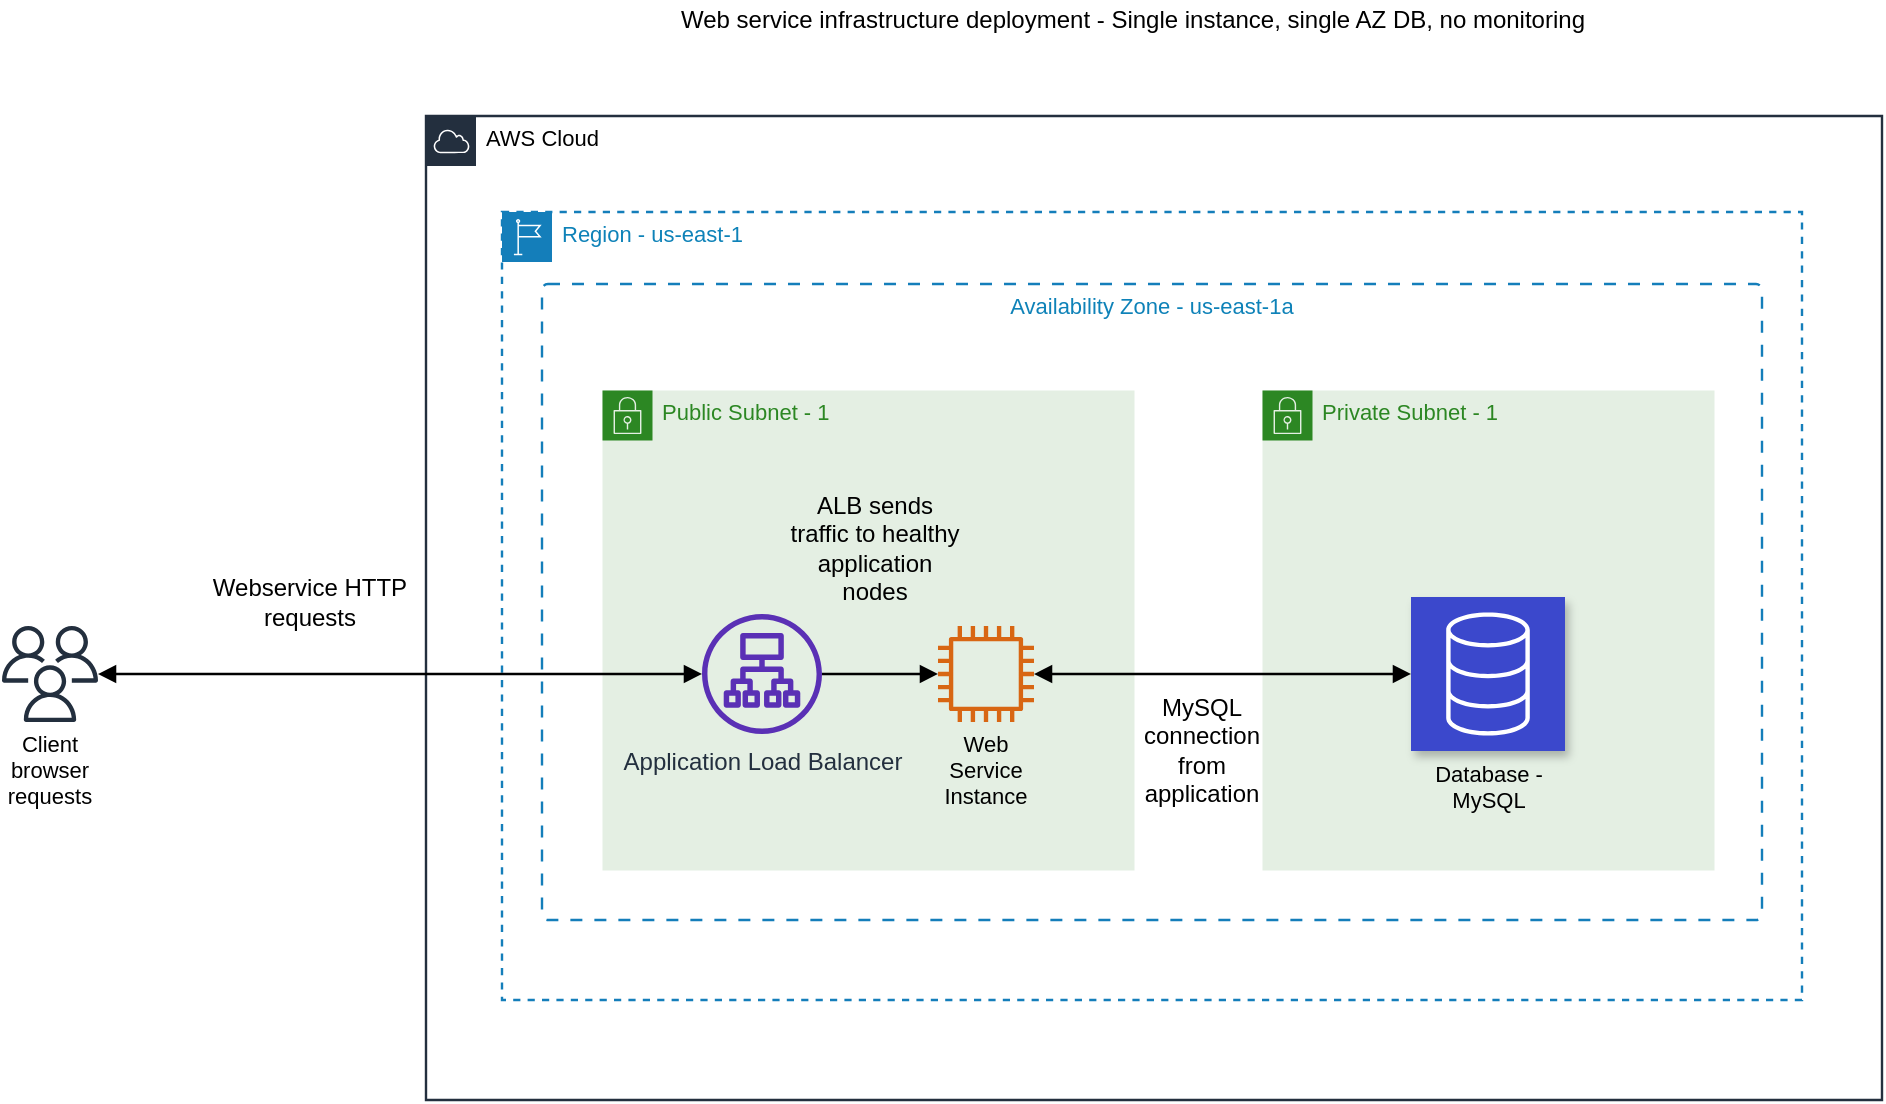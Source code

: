 <mxfile version="12.4.3" type="device" pages="1"><diagram id="5lA9Y8fjclS4xqxtMnDO" name="Page-1"><mxGraphModel dx="2526" dy="795" grid="1" gridSize="10" guides="1" tooltips="1" connect="1" arrows="1" fold="1" page="1" pageScale="1" pageWidth="1100" pageHeight="850" math="0" shadow="0"><root><mxCell id="0"/><mxCell id="1" parent="0"/><mxCell id="aZbCU3fU4vwy8f71Hsn_-1" value="&lt;span&gt; &lt;/span&gt;&lt;span&gt; &lt;/span&gt;&lt;span&gt; &lt;/span&gt;" style="text;html=1;align=center;verticalAlign=middle;resizable=0;points=[];;autosize=1;" parent="1" vertex="1"><mxGeometry x="411" y="170" width="20" height="10" as="geometry"/></mxCell><mxCell id="aZbCU3fU4vwy8f71Hsn_-2" value="AWS Cloud" style="html=1;whiteSpace=wrap;shape=mxgraph.aws4.group;grIcon=mxgraph.aws4.group_aws_cloud;verticalAlign=top;align=left;spacingLeft=30;fillOpacity=100;fontSize=11;spacing=0;strokeColor=#232f3e;strokeOpacity=100;rounded=1;absoluteArcSize=1;arcSize=6;fillColor=#ffffff;strokeWidth=1.2;" parent="1" vertex="1"><mxGeometry x="192" y="168" width="728" height="492" as="geometry"/></mxCell><mxCell id="aZbCU3fU4vwy8f71Hsn_-3" value="Region - us-east-1" style="html=1;whiteSpace=wrap;shape=mxgraph.aws4.group;grIcon=mxgraph.aws4.group_region;verticalAlign=top;align=left;spacingLeft=30;fillColor=none;fillOpacity=100;dashed=1;fontColor=#0E82B8;fontSize=11;spacing=0;strokeColor=#147eba;strokeOpacity=100;rounded=1;absoluteArcSize=1;arcSize=6;strokeWidth=1.2;" parent="1" vertex="1"><mxGeometry x="230" y="216" width="650" height="394" as="geometry"/></mxCell><mxCell id="aZbCU3fU4vwy8f71Hsn_-4" value="Availability Zone - us-east-1a" style="html=1;whiteSpace=wrap;verticalAlign=top;fillColor=none;fillOpacity=100;dashed=1;dashPattern=5 5;fontColor=#0E82B8;fontSize=11;spacing=0;strokeColor=#147eba;strokeOpacity=100;rounded=1;absoluteArcSize=1;arcSize=6;strokeWidth=1.2;" parent="1" vertex="1"><mxGeometry x="250" y="252" width="610" height="318" as="geometry"/></mxCell><mxCell id="aZbCU3fU4vwy8f71Hsn_-5" value="Public Subnet - 1" style="html=1;whiteSpace=wrap;shape=mxgraph.aws4.group;grIcon=mxgraph.aws4.group_security_group;grStroke=0;verticalAlign=top;align=left;spacingLeft=30;fillOpacity=100;fillColor=#E4EFE3;strokeColor=#2C8723;fontColor=#2C8723;fontSize=11;spacing=0;strokeOpacity=100;rounded=1;absoluteArcSize=1;arcSize=6;strokeWidth=0;" parent="1" vertex="1"><mxGeometry x="280" y="305" width="266" height="240" as="geometry"/></mxCell><mxCell id="aZbCU3fU4vwy8f71Hsn_-6" value="Web Service Instance" style="html=1;whiteSpace=wrap;shape=mxgraph.aws4.instance2;labelPosition=center;verticalLabelPosition=bottom;align=center;verticalAlign=top;strokeColor=none;fontSize=11;spacing=0;strokeOpacity=100;rounded=1;absoluteArcSize=1;arcSize=6;fillColor=#d86613;strokeWidth=1.2;" parent="1" vertex="1"><mxGeometry x="444" y="423" width="56" height="48" as="geometry"/></mxCell><mxCell id="aZbCU3fU4vwy8f71Hsn_-9" value="" style="html=1;jettySize=18;fontSize=11;strokeWidth=1.2;rounded=1;arcSize=10;edgeStyle=orthogonalEdgeStyle;curved=1;startArrow=none;endArrow=block;endFill=1;entryX=0;entryY=0.5;entryPerimeter=1;" parent="1" source="aZbCU3fU4vwy8f71Hsn_-13" target="aZbCU3fU4vwy8f71Hsn_-6" edge="1"><mxGeometry width="100" height="100" relative="1" as="geometry"><mxPoint x="360" y="447" as="sourcePoint"/></mxGeometry></mxCell><mxCell id="aZbCU3fU4vwy8f71Hsn_-11" value="Client browser requests" style="html=1;whiteSpace=wrap;shape=mxgraph.aws4.users;labelPosition=center;verticalLabelPosition=bottom;align=center;verticalAlign=top;strokeColor=none;fontSize=11;spacing=0;strokeOpacity=100;rounded=1;absoluteArcSize=1;arcSize=6;fillColor=#232f3e;strokeWidth=1.2;" parent="1" vertex="1"><mxGeometry x="-20" y="423" width="48" height="48" as="geometry"/></mxCell><mxCell id="aZbCU3fU4vwy8f71Hsn_-12" value="" style="html=1;jettySize=18;fontSize=11;strokeWidth=1.2;rounded=1;arcSize=10;edgeStyle=orthogonalEdgeStyle;curved=1;startArrow=block;endArrow=block;endFill=1;exitX=1;exitY=0.5;exitPerimeter=1;startFill=1;" parent="1" source="aZbCU3fU4vwy8f71Hsn_-11" target="aZbCU3fU4vwy8f71Hsn_-13" edge="1"><mxGeometry width="100" height="100" relative="1" as="geometry"><mxPoint x="312" y="447" as="targetPoint"/></mxGeometry></mxCell><mxCell id="aZbCU3fU4vwy8f71Hsn_-13" value="Application Load Balancer" style="outlineConnect=0;fontColor=#232F3E;gradientColor=none;fillColor=#5A30B5;strokeColor=none;dashed=0;verticalLabelPosition=bottom;verticalAlign=top;align=center;html=1;fontSize=12;fontStyle=0;aspect=fixed;pointerEvents=1;shape=mxgraph.aws4.application_load_balancer;" parent="1" vertex="1"><mxGeometry x="330" y="417" width="60" height="60" as="geometry"/></mxCell><mxCell id="aZbCU3fU4vwy8f71Hsn_-14" value="Web service infrastructure deployment - Single instance, single AZ DB, no monitoring" style="text;html=1;align=center;verticalAlign=middle;resizable=0;points=[];;autosize=1;" parent="1" vertex="1"><mxGeometry x="310" y="110" width="470" height="20" as="geometry"/></mxCell><mxCell id="CnG5sIlKg7U0cQJ2XH8f-2" value="Private Subnet - 1" style="html=1;whiteSpace=wrap;shape=mxgraph.aws4.group;grIcon=mxgraph.aws4.group_security_group;grStroke=0;verticalAlign=top;align=left;spacingLeft=30;fillOpacity=100;fillColor=#E4EFE3;strokeColor=#2C8723;fontColor=#2C8723;fontSize=11;spacing=0;strokeOpacity=100;rounded=1;absoluteArcSize=1;arcSize=6;strokeWidth=0;" vertex="1" parent="1"><mxGeometry x="610" y="305" width="226" height="240" as="geometry"/></mxCell><mxCell id="aZbCU3fU4vwy8f71Hsn_-7" value="Database - MySQL" style="html=1;whiteSpace=wrap;shape=mxgraph.aws4.resourceIcon;resIcon=mxgraph.aws4.database;labelPosition=center;verticalLabelPosition=bottom;align=center;verticalAlign=top;fontSize=11;spacing=0;strokeColor=#ffffff;rounded=1;absoluteArcSize=1;arcSize=6;shadow=1;fillColor=#3b48cc;strokeWidth=1.2;" parent="1" vertex="1"><mxGeometry x="684.5" y="408.5" width="77" height="77" as="geometry"/></mxCell><mxCell id="aZbCU3fU4vwy8f71Hsn_-10" value="" style="html=1;jettySize=18;fontSize=11;strokeWidth=1.2;rounded=1;arcSize=10;edgeStyle=orthogonalEdgeStyle;curved=1;startArrow=block;endArrow=block;endFill=1;exitX=1;exitY=0.5;exitPerimeter=1;entryX=0;entryY=0.5;entryPerimeter=1;startFill=1;" parent="1" source="aZbCU3fU4vwy8f71Hsn_-6" target="aZbCU3fU4vwy8f71Hsn_-7" edge="1"><mxGeometry width="100" height="100" relative="1" as="geometry"/></mxCell><mxCell id="CnG5sIlKg7U0cQJ2XH8f-10" value="Webservice HTTP requests" style="text;html=1;strokeColor=none;fillColor=none;align=center;verticalAlign=middle;rounded=0;shadow=0;whiteSpace=wrap;" vertex="1" parent="1"><mxGeometry x="80" y="386" width="108" height="50" as="geometry"/></mxCell><mxCell id="CnG5sIlKg7U0cQJ2XH8f-11" value="MySQL connection from application" style="text;html=1;strokeColor=none;fillColor=none;align=center;verticalAlign=middle;rounded=0;shadow=0;whiteSpace=wrap;" vertex="1" parent="1"><mxGeometry x="540" y="460" width="80" height="50" as="geometry"/></mxCell><mxCell id="CnG5sIlKg7U0cQJ2XH8f-12" value="ALB sends traffic to healthy application nodes" style="text;html=1;strokeColor=none;fillColor=none;align=center;verticalAlign=middle;rounded=0;shadow=0;whiteSpace=wrap;" vertex="1" parent="1"><mxGeometry x="373" y="358.5" width="87" height="50" as="geometry"/></mxCell></root></mxGraphModel></diagram></mxfile>